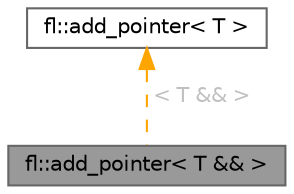 digraph "fl::add_pointer&lt; T &amp;&amp; &gt;"
{
 // INTERACTIVE_SVG=YES
 // LATEX_PDF_SIZE
  bgcolor="transparent";
  edge [fontname=Helvetica,fontsize=10,labelfontname=Helvetica,labelfontsize=10];
  node [fontname=Helvetica,fontsize=10,shape=box,height=0.2,width=0.4];
  Node1 [id="Node000001",label="fl::add_pointer\< T && \>",height=0.2,width=0.4,color="gray40", fillcolor="grey60", style="filled", fontcolor="black",tooltip=" "];
  Node2 -> Node1 [id="edge1_Node000001_Node000002",dir="back",color="orange",style="dashed",tooltip=" ",label=" \< T && \>",fontcolor="grey" ];
  Node2 [id="Node000002",label="fl::add_pointer\< T \>",height=0.2,width=0.4,color="gray40", fillcolor="white", style="filled",URL="$d4/d36/namespacefl.html#da/d17/structfl_1_1add__pointer",tooltip=" "];
}

